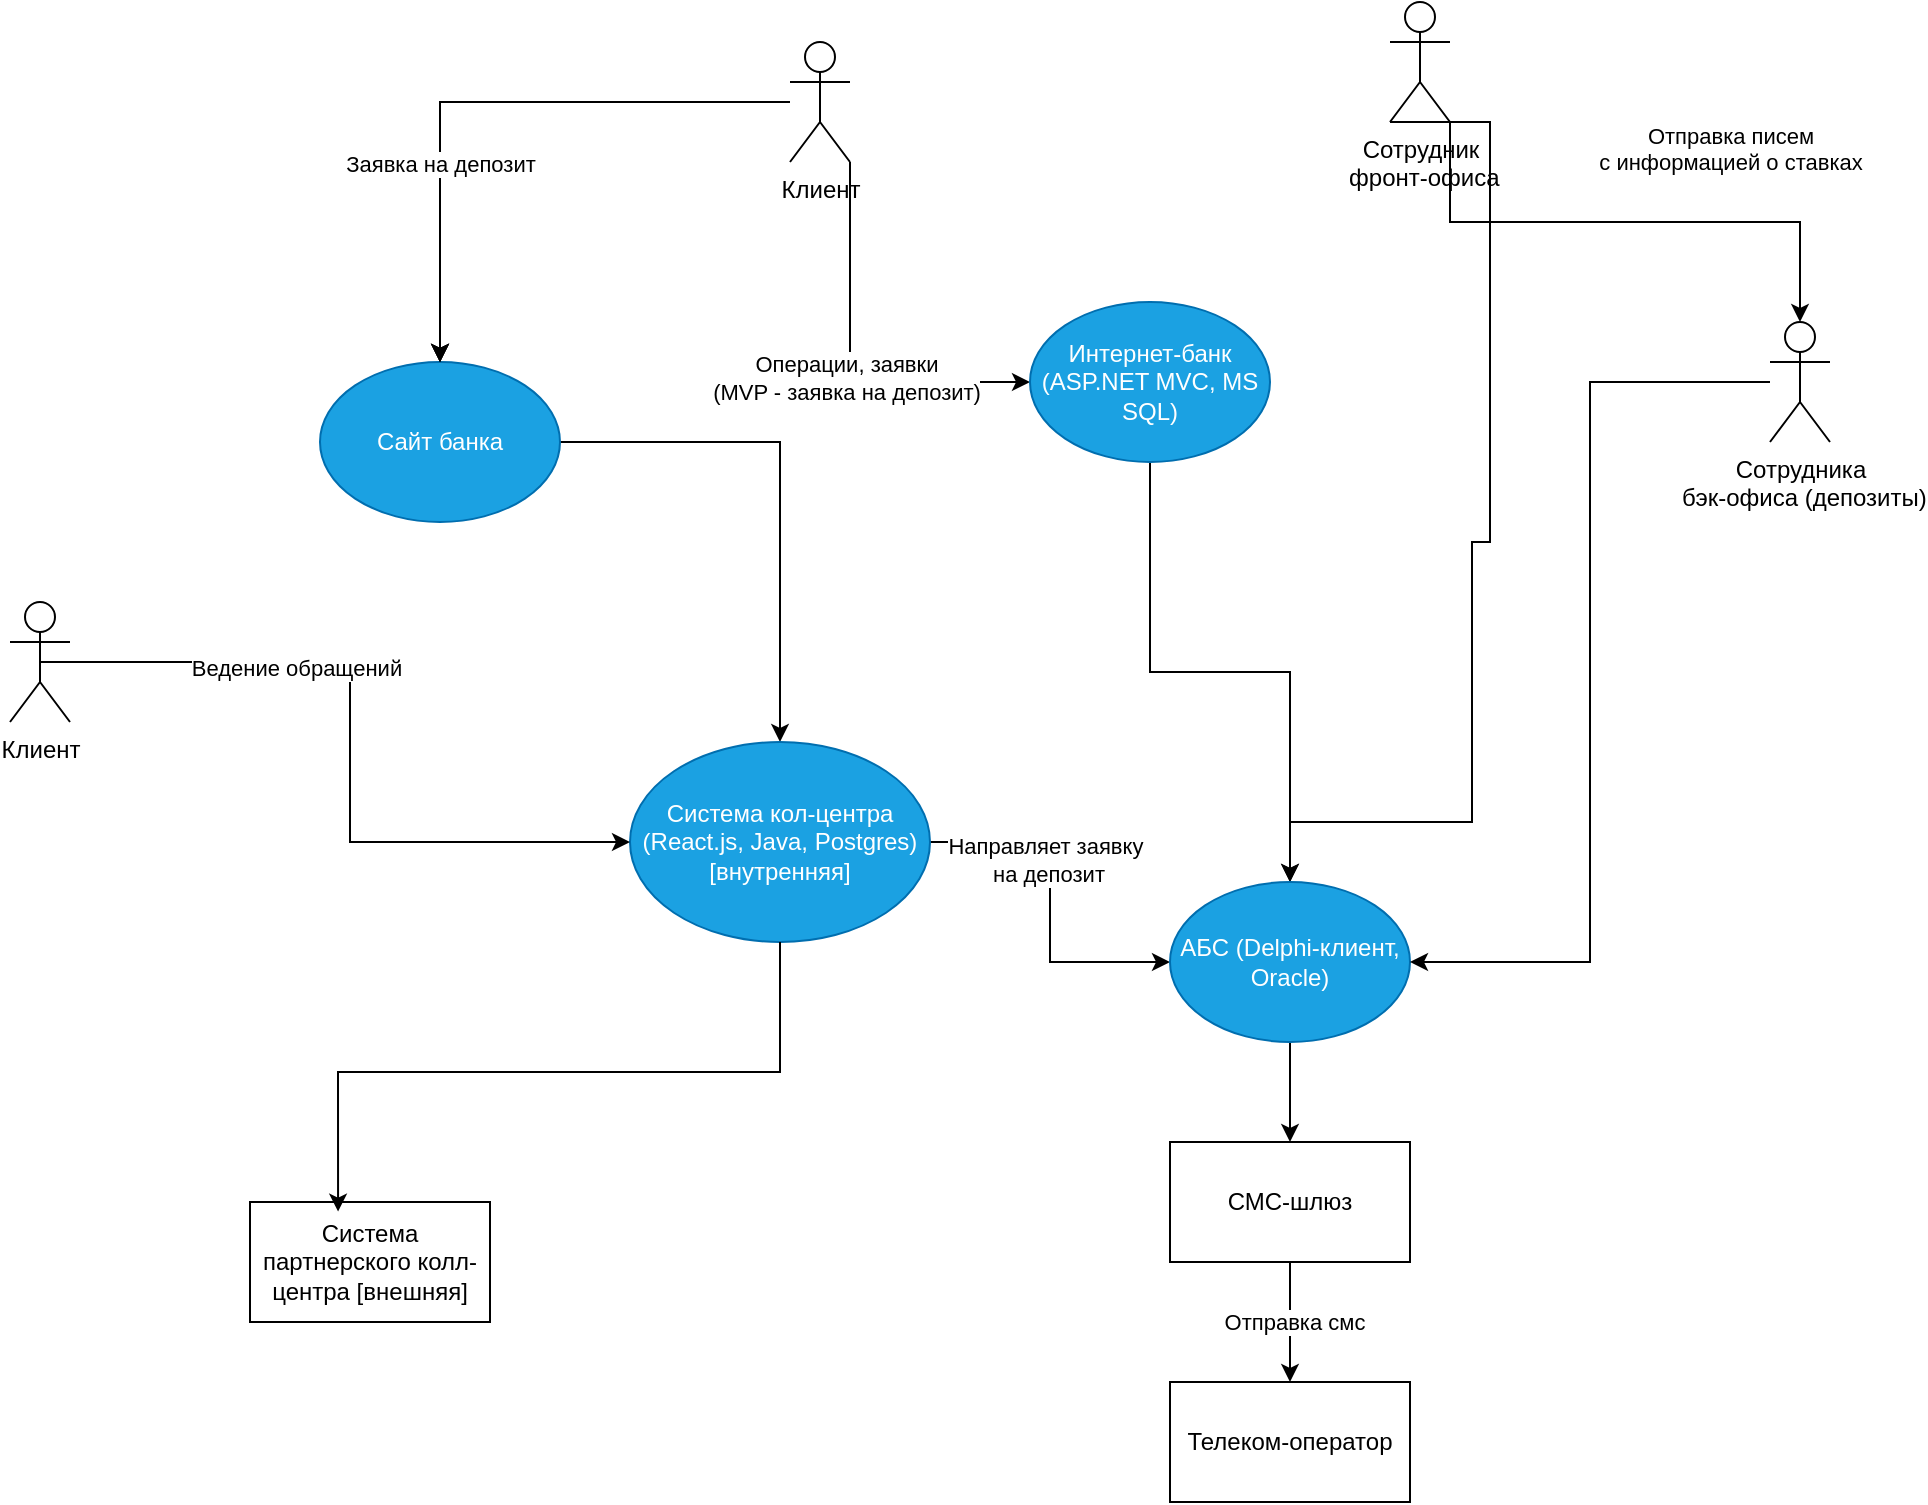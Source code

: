 <mxfile version="27.2.0">
  <diagram name="Страница — 1" id="N1IuYiv_zuJ78dFiPyRW">
    <mxGraphModel dx="2327" dy="794" grid="1" gridSize="10" guides="1" tooltips="1" connect="1" arrows="1" fold="1" page="1" pageScale="1" pageWidth="827" pageHeight="1169" math="0" shadow="0">
      <root>
        <mxCell id="0" />
        <mxCell id="1" parent="0" />
        <mxCell id="3muh-CZbJUkdKNIh3Zcy-10" value="" style="edgeStyle=orthogonalEdgeStyle;rounded=0;orthogonalLoop=1;jettySize=auto;html=1;" parent="1" source="k8U7lrzO0omUZ5U4HMTi-1" target="3muh-CZbJUkdKNIh3Zcy-9" edge="1">
          <mxGeometry relative="1" as="geometry" />
        </mxCell>
        <mxCell id="k8U7lrzO0omUZ5U4HMTi-1" value="Сайт банка" style="ellipse;whiteSpace=wrap;html=1;fillColor=#1ba1e2;fontColor=#ffffff;strokeColor=#006EAF;" parent="1" vertex="1">
          <mxGeometry x="-15" y="190" width="120" height="80" as="geometry" />
        </mxCell>
        <mxCell id="3muh-CZbJUkdKNIh3Zcy-2" value="" style="edgeStyle=orthogonalEdgeStyle;rounded=0;orthogonalLoop=1;jettySize=auto;html=1;" parent="1" source="3muh-CZbJUkdKNIh3Zcy-1" target="k8U7lrzO0omUZ5U4HMTi-1" edge="1">
          <mxGeometry relative="1" as="geometry" />
        </mxCell>
        <mxCell id="3muh-CZbJUkdKNIh3Zcy-3" value="" style="edgeStyle=orthogonalEdgeStyle;rounded=0;orthogonalLoop=1;jettySize=auto;html=1;" parent="1" source="3muh-CZbJUkdKNIh3Zcy-1" target="k8U7lrzO0omUZ5U4HMTi-1" edge="1">
          <mxGeometry relative="1" as="geometry" />
        </mxCell>
        <mxCell id="3muh-CZbJUkdKNIh3Zcy-4" value="" style="edgeStyle=orthogonalEdgeStyle;rounded=0;orthogonalLoop=1;jettySize=auto;html=1;" parent="1" source="3muh-CZbJUkdKNIh3Zcy-1" target="k8U7lrzO0omUZ5U4HMTi-1" edge="1">
          <mxGeometry relative="1" as="geometry" />
        </mxCell>
        <mxCell id="3muh-CZbJUkdKNIh3Zcy-5" value="" style="edgeStyle=orthogonalEdgeStyle;rounded=0;orthogonalLoop=1;jettySize=auto;html=1;" parent="1" source="3muh-CZbJUkdKNIh3Zcy-1" target="k8U7lrzO0omUZ5U4HMTi-1" edge="1">
          <mxGeometry relative="1" as="geometry" />
        </mxCell>
        <mxCell id="QlNZmkylExe61UYcEt8i-1" value="Заявка на депозит" style="edgeLabel;html=1;align=center;verticalAlign=middle;resizable=0;points=[];" vertex="1" connectable="0" parent="3muh-CZbJUkdKNIh3Zcy-5">
          <mxGeometry x="0.351" relative="1" as="geometry">
            <mxPoint as="offset" />
          </mxGeometry>
        </mxCell>
        <mxCell id="3muh-CZbJUkdKNIh3Zcy-24" style="edgeStyle=orthogonalEdgeStyle;rounded=0;orthogonalLoop=1;jettySize=auto;html=1;entryX=0;entryY=0.5;entryDx=0;entryDy=0;exitX=1;exitY=1;exitDx=0;exitDy=0;exitPerimeter=0;" parent="1" source="3muh-CZbJUkdKNIh3Zcy-1" target="3muh-CZbJUkdKNIh3Zcy-18" edge="1">
          <mxGeometry relative="1" as="geometry" />
        </mxCell>
        <mxCell id="3muh-CZbJUkdKNIh3Zcy-25" value="Операции, заявки&lt;div&gt;(МVP - заявка на депозит)&lt;/div&gt;" style="edgeLabel;html=1;align=center;verticalAlign=middle;resizable=0;points=[];" parent="3muh-CZbJUkdKNIh3Zcy-24" vertex="1" connectable="0">
          <mxGeometry x="0.08" y="-2" relative="1" as="geometry">
            <mxPoint as="offset" />
          </mxGeometry>
        </mxCell>
        <mxCell id="3muh-CZbJUkdKNIh3Zcy-1" value="Клиент&lt;div&gt;&lt;br&gt;&lt;/div&gt;" style="shape=umlActor;verticalLabelPosition=bottom;verticalAlign=top;html=1;outlineConnect=0;" parent="1" vertex="1">
          <mxGeometry x="220" y="30" width="30" height="60" as="geometry" />
        </mxCell>
        <mxCell id="QlNZmkylExe61UYcEt8i-6" style="edgeStyle=orthogonalEdgeStyle;rounded=0;orthogonalLoop=1;jettySize=auto;html=1;exitX=1;exitY=1;exitDx=0;exitDy=0;exitPerimeter=0;" edge="1" parent="1" source="3muh-CZbJUkdKNIh3Zcy-6" target="3muh-CZbJUkdKNIh3Zcy-20">
          <mxGeometry relative="1" as="geometry" />
        </mxCell>
        <mxCell id="QlNZmkylExe61UYcEt8i-9" value="Отправка писем&lt;div&gt;с информацией о ставках&lt;br&gt;&lt;div&gt;&lt;br&gt;&lt;/div&gt;&lt;/div&gt;" style="edgeLabel;html=1;align=center;verticalAlign=middle;resizable=0;points=[];" vertex="1" connectable="0" parent="QlNZmkylExe61UYcEt8i-6">
          <mxGeometry x="0.279" y="2" relative="1" as="geometry">
            <mxPoint x="14" y="-28" as="offset" />
          </mxGeometry>
        </mxCell>
        <mxCell id="QlNZmkylExe61UYcEt8i-7" style="edgeStyle=orthogonalEdgeStyle;rounded=0;orthogonalLoop=1;jettySize=auto;html=1;exitX=0;exitY=1;exitDx=0;exitDy=0;exitPerimeter=0;entryX=0.5;entryY=0;entryDx=0;entryDy=0;" edge="1" parent="1" source="3muh-CZbJUkdKNIh3Zcy-6" target="3muh-CZbJUkdKNIh3Zcy-19">
          <mxGeometry relative="1" as="geometry">
            <mxPoint x="490" y="420" as="targetPoint" />
            <Array as="points">
              <mxPoint x="570" y="280" />
              <mxPoint x="561" y="280" />
              <mxPoint x="561" y="420" />
              <mxPoint x="470" y="420" />
            </Array>
          </mxGeometry>
        </mxCell>
        <mxCell id="3muh-CZbJUkdKNIh3Zcy-6" value="Сотрудник&lt;div&gt;&amp;nbsp;фронт-офиса&lt;/div&gt;" style="shape=umlActor;verticalLabelPosition=bottom;verticalAlign=top;html=1;outlineConnect=0;" parent="1" vertex="1">
          <mxGeometry x="520" y="10" width="30" height="60" as="geometry" />
        </mxCell>
        <mxCell id="3muh-CZbJUkdKNIh3Zcy-23" style="edgeStyle=orthogonalEdgeStyle;rounded=0;orthogonalLoop=1;jettySize=auto;html=1;" parent="1" source="3muh-CZbJUkdKNIh3Zcy-9" target="3muh-CZbJUkdKNIh3Zcy-19" edge="1">
          <mxGeometry relative="1" as="geometry" />
        </mxCell>
        <mxCell id="QlNZmkylExe61UYcEt8i-4" value="Направляет заявку&amp;nbsp;&lt;div&gt;на депозит&lt;/div&gt;" style="edgeLabel;html=1;align=center;verticalAlign=middle;resizable=0;points=[];" vertex="1" connectable="0" parent="3muh-CZbJUkdKNIh3Zcy-23">
          <mxGeometry x="-0.232" y="-1" relative="1" as="geometry">
            <mxPoint as="offset" />
          </mxGeometry>
        </mxCell>
        <mxCell id="3muh-CZbJUkdKNIh3Zcy-9" value="&lt;span style=&quot;color: rgb(255, 255, 255);&quot;&gt;Система кол-центра (React.js, Java, Postgres) [внутренняя]&lt;/span&gt;" style="ellipse;whiteSpace=wrap;html=1;fillColor=#1ba1e2;fontColor=#ffffff;strokeColor=#006EAF;" parent="1" vertex="1">
          <mxGeometry x="140" y="380" width="150" height="100" as="geometry" />
        </mxCell>
        <mxCell id="3muh-CZbJUkdKNIh3Zcy-16" style="edgeStyle=orthogonalEdgeStyle;rounded=0;orthogonalLoop=1;jettySize=auto;html=1;exitX=0.5;exitY=0.5;exitDx=0;exitDy=0;exitPerimeter=0;entryX=0;entryY=0.5;entryDx=0;entryDy=0;" parent="1" source="3muh-CZbJUkdKNIh3Zcy-11" target="3muh-CZbJUkdKNIh3Zcy-9" edge="1">
          <mxGeometry relative="1" as="geometry" />
        </mxCell>
        <mxCell id="3muh-CZbJUkdKNIh3Zcy-17" value="Ведение обращений" style="edgeLabel;html=1;align=center;verticalAlign=middle;resizable=0;points=[];" parent="3muh-CZbJUkdKNIh3Zcy-16" vertex="1" connectable="0">
          <mxGeometry x="-0.334" y="-3" relative="1" as="geometry">
            <mxPoint as="offset" />
          </mxGeometry>
        </mxCell>
        <mxCell id="3muh-CZbJUkdKNIh3Zcy-11" value="Клиент&lt;div&gt;&lt;br&gt;&lt;/div&gt;" style="shape=umlActor;verticalLabelPosition=bottom;verticalAlign=top;html=1;outlineConnect=0;" parent="1" vertex="1">
          <mxGeometry x="-170" y="310" width="30" height="60" as="geometry" />
        </mxCell>
        <mxCell id="QlNZmkylExe61UYcEt8i-5" style="edgeStyle=orthogonalEdgeStyle;rounded=0;orthogonalLoop=1;jettySize=auto;html=1;" edge="1" parent="1" source="3muh-CZbJUkdKNIh3Zcy-18" target="3muh-CZbJUkdKNIh3Zcy-19">
          <mxGeometry relative="1" as="geometry" />
        </mxCell>
        <mxCell id="3muh-CZbJUkdKNIh3Zcy-18" value="Интернет-банк (ASP.NET MVC, MS SQL)" style="ellipse;whiteSpace=wrap;html=1;fillColor=#1ba1e2;fontColor=#ffffff;strokeColor=#006EAF;" parent="1" vertex="1">
          <mxGeometry x="340" y="160" width="120" height="80" as="geometry" />
        </mxCell>
        <mxCell id="QlNZmkylExe61UYcEt8i-12" style="edgeStyle=orthogonalEdgeStyle;rounded=0;orthogonalLoop=1;jettySize=auto;html=1;entryX=0.5;entryY=0;entryDx=0;entryDy=0;" edge="1" parent="1" source="3muh-CZbJUkdKNIh3Zcy-19" target="QlNZmkylExe61UYcEt8i-10">
          <mxGeometry relative="1" as="geometry" />
        </mxCell>
        <mxCell id="3muh-CZbJUkdKNIh3Zcy-19" value="АБС (Delphi-клиент, Oracle)" style="ellipse;whiteSpace=wrap;html=1;fillColor=#1ba1e2;fontColor=#ffffff;strokeColor=#006EAF;" parent="1" vertex="1">
          <mxGeometry x="410" y="450" width="120" height="80" as="geometry" />
        </mxCell>
        <mxCell id="QlNZmkylExe61UYcEt8i-8" style="edgeStyle=orthogonalEdgeStyle;rounded=0;orthogonalLoop=1;jettySize=auto;html=1;entryX=1;entryY=0.5;entryDx=0;entryDy=0;" edge="1" parent="1" source="3muh-CZbJUkdKNIh3Zcy-20" target="3muh-CZbJUkdKNIh3Zcy-19">
          <mxGeometry relative="1" as="geometry" />
        </mxCell>
        <mxCell id="3muh-CZbJUkdKNIh3Zcy-20" value="&lt;div&gt;Сотрудника&lt;/div&gt;&lt;div&gt;&amp;nbsp;бэк-офиса (депозиты)&lt;/div&gt;" style="shape=umlActor;verticalLabelPosition=bottom;verticalAlign=top;html=1;outlineConnect=0;" parent="1" vertex="1">
          <mxGeometry x="710" y="170" width="30" height="60" as="geometry" />
        </mxCell>
        <mxCell id="3muh-CZbJUkdKNIh3Zcy-22" value="Система партнерского колл-центра [внешняя]" style="rounded=0;whiteSpace=wrap;html=1;" parent="1" vertex="1">
          <mxGeometry x="-50" y="610" width="120" height="60" as="geometry" />
        </mxCell>
        <mxCell id="QlNZmkylExe61UYcEt8i-3" style="edgeStyle=orthogonalEdgeStyle;rounded=0;orthogonalLoop=1;jettySize=auto;html=1;exitX=0.5;exitY=1;exitDx=0;exitDy=0;entryX=0.367;entryY=0.08;entryDx=0;entryDy=0;entryPerimeter=0;" edge="1" parent="1" source="3muh-CZbJUkdKNIh3Zcy-9" target="3muh-CZbJUkdKNIh3Zcy-22">
          <mxGeometry relative="1" as="geometry" />
        </mxCell>
        <mxCell id="QlNZmkylExe61UYcEt8i-13" style="edgeStyle=orthogonalEdgeStyle;rounded=0;orthogonalLoop=1;jettySize=auto;html=1;entryX=0.5;entryY=0;entryDx=0;entryDy=0;" edge="1" parent="1" source="QlNZmkylExe61UYcEt8i-10" target="QlNZmkylExe61UYcEt8i-11">
          <mxGeometry relative="1" as="geometry" />
        </mxCell>
        <mxCell id="QlNZmkylExe61UYcEt8i-14" value="Отправка смс" style="edgeLabel;html=1;align=center;verticalAlign=middle;resizable=0;points=[];" vertex="1" connectable="0" parent="QlNZmkylExe61UYcEt8i-13">
          <mxGeometry x="-0.013" y="2" relative="1" as="geometry">
            <mxPoint as="offset" />
          </mxGeometry>
        </mxCell>
        <mxCell id="QlNZmkylExe61UYcEt8i-10" value="СМС-шлюз" style="rounded=0;whiteSpace=wrap;html=1;" vertex="1" parent="1">
          <mxGeometry x="410" y="580" width="120" height="60" as="geometry" />
        </mxCell>
        <mxCell id="QlNZmkylExe61UYcEt8i-11" value="Телеком-оператор" style="rounded=0;whiteSpace=wrap;html=1;" vertex="1" parent="1">
          <mxGeometry x="410" y="700" width="120" height="60" as="geometry" />
        </mxCell>
      </root>
    </mxGraphModel>
  </diagram>
</mxfile>

